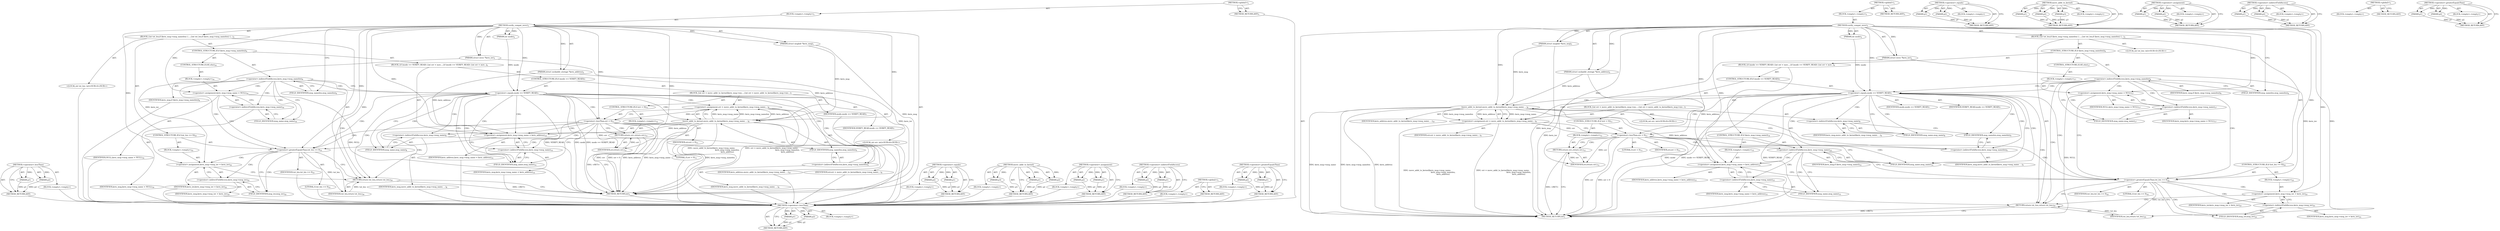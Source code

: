 digraph "&lt;operator&gt;.greaterEqualsThan" {
vulnerable_111 [label=<(METHOD,&lt;operator&gt;.lessThan)>];
vulnerable_112 [label=<(PARAM,p1)>];
vulnerable_113 [label=<(PARAM,p2)>];
vulnerable_114 [label=<(BLOCK,&lt;empty&gt;,&lt;empty&gt;)>];
vulnerable_115 [label=<(METHOD_RETURN,ANY)>];
vulnerable_6 [label=<(METHOD,&lt;global&gt;)<SUB>1</SUB>>];
vulnerable_7 [label=<(BLOCK,&lt;empty&gt;,&lt;empty&gt;)<SUB>1</SUB>>];
vulnerable_8 [label=<(METHOD,verify_compat_iovec)<SUB>1</SUB>>];
vulnerable_9 [label=<(PARAM,struct msghdr *kern_msg)<SUB>1</SUB>>];
vulnerable_10 [label=<(PARAM,struct iovec *kern_iov)<SUB>1</SUB>>];
vulnerable_11 [label=<(PARAM,struct sockaddr_storage *kern_address)<SUB>2</SUB>>];
vulnerable_12 [label=<(PARAM,int mode)<SUB>2</SUB>>];
vulnerable_13 [label=<(BLOCK,{
	int tot_len;

	if (kern_msg-&gt;msg_namelen) {
...,{
	int tot_len;

	if (kern_msg-&gt;msg_namelen) {
...)<SUB>3</SUB>>];
vulnerable_14 [label="<(LOCAL,int tot_len: int)<SUB>4</SUB>>"];
vulnerable_15 [label=<(CONTROL_STRUCTURE,IF,if (kern_msg-&gt;msg_namelen))<SUB>6</SUB>>];
vulnerable_16 [label=<(&lt;operator&gt;.indirectFieldAccess,kern_msg-&gt;msg_namelen)<SUB>6</SUB>>];
vulnerable_17 [label=<(IDENTIFIER,kern_msg,if (kern_msg-&gt;msg_namelen))<SUB>6</SUB>>];
vulnerable_18 [label=<(FIELD_IDENTIFIER,msg_namelen,msg_namelen)<SUB>6</SUB>>];
vulnerable_19 [label=<(BLOCK,{
		if (mode == VERIFY_READ) {
			int err = mov...,{
		if (mode == VERIFY_READ) {
			int err = mov...)<SUB>6</SUB>>];
vulnerable_20 [label=<(CONTROL_STRUCTURE,IF,if (mode == VERIFY_READ))<SUB>7</SUB>>];
vulnerable_21 [label=<(&lt;operator&gt;.equals,mode == VERIFY_READ)<SUB>7</SUB>>];
vulnerable_22 [label=<(IDENTIFIER,mode,mode == VERIFY_READ)<SUB>7</SUB>>];
vulnerable_23 [label=<(IDENTIFIER,VERIFY_READ,mode == VERIFY_READ)<SUB>7</SUB>>];
vulnerable_24 [label=<(BLOCK,{
			int err = move_addr_to_kernel(kern_msg-&gt;ms...,{
			int err = move_addr_to_kernel(kern_msg-&gt;ms...)<SUB>7</SUB>>];
vulnerable_25 [label="<(LOCAL,int err: int)<SUB>8</SUB>>"];
vulnerable_26 [label=<(&lt;operator&gt;.assignment,err = move_addr_to_kernel(kern_msg-&gt;msg_name,
	...)<SUB>8</SUB>>];
vulnerable_27 [label=<(IDENTIFIER,err,err = move_addr_to_kernel(kern_msg-&gt;msg_name,
	...)<SUB>8</SUB>>];
vulnerable_28 [label=<(move_addr_to_kernel,move_addr_to_kernel(kern_msg-&gt;msg_name,
						 ...)<SUB>8</SUB>>];
vulnerable_29 [label=<(&lt;operator&gt;.indirectFieldAccess,kern_msg-&gt;msg_name)<SUB>8</SUB>>];
vulnerable_30 [label=<(IDENTIFIER,kern_msg,move_addr_to_kernel(kern_msg-&gt;msg_name,
						 ...)<SUB>8</SUB>>];
vulnerable_31 [label=<(FIELD_IDENTIFIER,msg_name,msg_name)<SUB>8</SUB>>];
vulnerable_32 [label=<(&lt;operator&gt;.indirectFieldAccess,kern_msg-&gt;msg_namelen)<SUB>9</SUB>>];
vulnerable_33 [label=<(IDENTIFIER,kern_msg,move_addr_to_kernel(kern_msg-&gt;msg_name,
						 ...)<SUB>9</SUB>>];
vulnerable_34 [label=<(FIELD_IDENTIFIER,msg_namelen,msg_namelen)<SUB>9</SUB>>];
vulnerable_35 [label=<(IDENTIFIER,kern_address,move_addr_to_kernel(kern_msg-&gt;msg_name,
						 ...)<SUB>10</SUB>>];
vulnerable_36 [label=<(CONTROL_STRUCTURE,IF,if (err &lt; 0))<SUB>11</SUB>>];
vulnerable_37 [label=<(&lt;operator&gt;.lessThan,err &lt; 0)<SUB>11</SUB>>];
vulnerable_38 [label=<(IDENTIFIER,err,err &lt; 0)<SUB>11</SUB>>];
vulnerable_39 [label=<(LITERAL,0,err &lt; 0)<SUB>11</SUB>>];
vulnerable_40 [label=<(BLOCK,&lt;empty&gt;,&lt;empty&gt;)<SUB>12</SUB>>];
vulnerable_41 [label=<(RETURN,return err;,return err;)<SUB>12</SUB>>];
vulnerable_42 [label=<(IDENTIFIER,err,return err;)<SUB>12</SUB>>];
vulnerable_43 [label=<(&lt;operator&gt;.assignment,kern_msg-&gt;msg_name = kern_address)<SUB>14</SUB>>];
vulnerable_44 [label=<(&lt;operator&gt;.indirectFieldAccess,kern_msg-&gt;msg_name)<SUB>14</SUB>>];
vulnerable_45 [label=<(IDENTIFIER,kern_msg,kern_msg-&gt;msg_name = kern_address)<SUB>14</SUB>>];
vulnerable_46 [label=<(FIELD_IDENTIFIER,msg_name,msg_name)<SUB>14</SUB>>];
vulnerable_47 [label=<(IDENTIFIER,kern_address,kern_msg-&gt;msg_name = kern_address)<SUB>14</SUB>>];
vulnerable_48 [label=<(CONTROL_STRUCTURE,ELSE,else)<SUB>16</SUB>>];
vulnerable_49 [label=<(BLOCK,&lt;empty&gt;,&lt;empty&gt;)<SUB>16</SUB>>];
vulnerable_50 [label=<(&lt;operator&gt;.assignment,kern_msg-&gt;msg_name = NULL)<SUB>16</SUB>>];
vulnerable_51 [label=<(&lt;operator&gt;.indirectFieldAccess,kern_msg-&gt;msg_name)<SUB>16</SUB>>];
vulnerable_52 [label=<(IDENTIFIER,kern_msg,kern_msg-&gt;msg_name = NULL)<SUB>16</SUB>>];
vulnerable_53 [label=<(FIELD_IDENTIFIER,msg_name,msg_name)<SUB>16</SUB>>];
vulnerable_54 [label=<(IDENTIFIER,NULL,kern_msg-&gt;msg_name = NULL)<SUB>16</SUB>>];
vulnerable_55 [label=<(CONTROL_STRUCTURE,IF,if (tot_len &gt;= 0))<SUB>21</SUB>>];
vulnerable_56 [label=<(&lt;operator&gt;.greaterEqualsThan,tot_len &gt;= 0)<SUB>21</SUB>>];
vulnerable_57 [label=<(IDENTIFIER,tot_len,tot_len &gt;= 0)<SUB>21</SUB>>];
vulnerable_58 [label=<(LITERAL,0,tot_len &gt;= 0)<SUB>21</SUB>>];
vulnerable_59 [label=<(BLOCK,&lt;empty&gt;,&lt;empty&gt;)<SUB>22</SUB>>];
vulnerable_60 [label=<(&lt;operator&gt;.assignment,kern_msg-&gt;msg_iov = kern_iov)<SUB>22</SUB>>];
vulnerable_61 [label=<(&lt;operator&gt;.indirectFieldAccess,kern_msg-&gt;msg_iov)<SUB>22</SUB>>];
vulnerable_62 [label=<(IDENTIFIER,kern_msg,kern_msg-&gt;msg_iov = kern_iov)<SUB>22</SUB>>];
vulnerable_63 [label=<(FIELD_IDENTIFIER,msg_iov,msg_iov)<SUB>22</SUB>>];
vulnerable_64 [label=<(IDENTIFIER,kern_iov,kern_msg-&gt;msg_iov = kern_iov)<SUB>22</SUB>>];
vulnerable_65 [label=<(RETURN,return tot_len;,return tot_len;)<SUB>24</SUB>>];
vulnerable_66 [label=<(IDENTIFIER,tot_len,return tot_len;)<SUB>24</SUB>>];
vulnerable_67 [label=<(METHOD_RETURN,int)<SUB>1</SUB>>];
vulnerable_69 [label=<(METHOD_RETURN,ANY)<SUB>1</SUB>>];
vulnerable_95 [label=<(METHOD,&lt;operator&gt;.equals)>];
vulnerable_96 [label=<(PARAM,p1)>];
vulnerable_97 [label=<(PARAM,p2)>];
vulnerable_98 [label=<(BLOCK,&lt;empty&gt;,&lt;empty&gt;)>];
vulnerable_99 [label=<(METHOD_RETURN,ANY)>];
vulnerable_105 [label=<(METHOD,move_addr_to_kernel)>];
vulnerable_106 [label=<(PARAM,p1)>];
vulnerable_107 [label=<(PARAM,p2)>];
vulnerable_108 [label=<(PARAM,p3)>];
vulnerable_109 [label=<(BLOCK,&lt;empty&gt;,&lt;empty&gt;)>];
vulnerable_110 [label=<(METHOD_RETURN,ANY)>];
vulnerable_100 [label=<(METHOD,&lt;operator&gt;.assignment)>];
vulnerable_101 [label=<(PARAM,p1)>];
vulnerable_102 [label=<(PARAM,p2)>];
vulnerable_103 [label=<(BLOCK,&lt;empty&gt;,&lt;empty&gt;)>];
vulnerable_104 [label=<(METHOD_RETURN,ANY)>];
vulnerable_90 [label=<(METHOD,&lt;operator&gt;.indirectFieldAccess)>];
vulnerable_91 [label=<(PARAM,p1)>];
vulnerable_92 [label=<(PARAM,p2)>];
vulnerable_93 [label=<(BLOCK,&lt;empty&gt;,&lt;empty&gt;)>];
vulnerable_94 [label=<(METHOD_RETURN,ANY)>];
vulnerable_84 [label=<(METHOD,&lt;global&gt;)<SUB>1</SUB>>];
vulnerable_85 [label=<(BLOCK,&lt;empty&gt;,&lt;empty&gt;)>];
vulnerable_86 [label=<(METHOD_RETURN,ANY)>];
vulnerable_116 [label=<(METHOD,&lt;operator&gt;.greaterEqualsThan)>];
vulnerable_117 [label=<(PARAM,p1)>];
vulnerable_118 [label=<(PARAM,p2)>];
vulnerable_119 [label=<(BLOCK,&lt;empty&gt;,&lt;empty&gt;)>];
vulnerable_120 [label=<(METHOD_RETURN,ANY)>];
fixed_116 [label=<(METHOD,&lt;operator&gt;.lessThan)>];
fixed_117 [label=<(PARAM,p1)>];
fixed_118 [label=<(PARAM,p2)>];
fixed_119 [label=<(BLOCK,&lt;empty&gt;,&lt;empty&gt;)>];
fixed_120 [label=<(METHOD_RETURN,ANY)>];
fixed_6 [label=<(METHOD,&lt;global&gt;)<SUB>1</SUB>>];
fixed_7 [label=<(BLOCK,&lt;empty&gt;,&lt;empty&gt;)<SUB>1</SUB>>];
fixed_8 [label=<(METHOD,verify_compat_iovec)<SUB>1</SUB>>];
fixed_9 [label=<(PARAM,struct msghdr *kern_msg)<SUB>1</SUB>>];
fixed_10 [label=<(PARAM,struct iovec *kern_iov)<SUB>1</SUB>>];
fixed_11 [label=<(PARAM,struct sockaddr_storage *kern_address)<SUB>2</SUB>>];
fixed_12 [label=<(PARAM,int mode)<SUB>2</SUB>>];
fixed_13 [label=<(BLOCK,{
	int tot_len;

	if (kern_msg-&gt;msg_namelen) {
...,{
	int tot_len;

	if (kern_msg-&gt;msg_namelen) {
...)<SUB>3</SUB>>];
fixed_14 [label="<(LOCAL,int tot_len: int)<SUB>4</SUB>>"];
fixed_15 [label=<(CONTROL_STRUCTURE,IF,if (kern_msg-&gt;msg_namelen))<SUB>6</SUB>>];
fixed_16 [label=<(&lt;operator&gt;.indirectFieldAccess,kern_msg-&gt;msg_namelen)<SUB>6</SUB>>];
fixed_17 [label=<(IDENTIFIER,kern_msg,if (kern_msg-&gt;msg_namelen))<SUB>6</SUB>>];
fixed_18 [label=<(FIELD_IDENTIFIER,msg_namelen,msg_namelen)<SUB>6</SUB>>];
fixed_19 [label=<(BLOCK,{
		if (mode == VERIFY_READ) {
			int err = mov...,{
		if (mode == VERIFY_READ) {
			int err = mov...)<SUB>6</SUB>>];
fixed_20 [label=<(CONTROL_STRUCTURE,IF,if (mode == VERIFY_READ))<SUB>7</SUB>>];
fixed_21 [label=<(&lt;operator&gt;.equals,mode == VERIFY_READ)<SUB>7</SUB>>];
fixed_22 [label=<(IDENTIFIER,mode,mode == VERIFY_READ)<SUB>7</SUB>>];
fixed_23 [label=<(IDENTIFIER,VERIFY_READ,mode == VERIFY_READ)<SUB>7</SUB>>];
fixed_24 [label=<(BLOCK,{
			int err = move_addr_to_kernel(kern_msg-&gt;ms...,{
			int err = move_addr_to_kernel(kern_msg-&gt;ms...)<SUB>7</SUB>>];
fixed_25 [label="<(LOCAL,int err: int)<SUB>8</SUB>>"];
fixed_26 [label=<(&lt;operator&gt;.assignment,err = move_addr_to_kernel(kern_msg-&gt;msg_name,
	...)<SUB>8</SUB>>];
fixed_27 [label=<(IDENTIFIER,err,err = move_addr_to_kernel(kern_msg-&gt;msg_name,
	...)<SUB>8</SUB>>];
fixed_28 [label=<(move_addr_to_kernel,move_addr_to_kernel(kern_msg-&gt;msg_name,
						 ...)<SUB>8</SUB>>];
fixed_29 [label=<(&lt;operator&gt;.indirectFieldAccess,kern_msg-&gt;msg_name)<SUB>8</SUB>>];
fixed_30 [label=<(IDENTIFIER,kern_msg,move_addr_to_kernel(kern_msg-&gt;msg_name,
						 ...)<SUB>8</SUB>>];
fixed_31 [label=<(FIELD_IDENTIFIER,msg_name,msg_name)<SUB>8</SUB>>];
fixed_32 [label=<(&lt;operator&gt;.indirectFieldAccess,kern_msg-&gt;msg_namelen)<SUB>9</SUB>>];
fixed_33 [label=<(IDENTIFIER,kern_msg,move_addr_to_kernel(kern_msg-&gt;msg_name,
						 ...)<SUB>9</SUB>>];
fixed_34 [label=<(FIELD_IDENTIFIER,msg_namelen,msg_namelen)<SUB>9</SUB>>];
fixed_35 [label=<(IDENTIFIER,kern_address,move_addr_to_kernel(kern_msg-&gt;msg_name,
						 ...)<SUB>10</SUB>>];
fixed_36 [label=<(CONTROL_STRUCTURE,IF,if (err &lt; 0))<SUB>11</SUB>>];
fixed_37 [label=<(&lt;operator&gt;.lessThan,err &lt; 0)<SUB>11</SUB>>];
fixed_38 [label=<(IDENTIFIER,err,err &lt; 0)<SUB>11</SUB>>];
fixed_39 [label=<(LITERAL,0,err &lt; 0)<SUB>11</SUB>>];
fixed_40 [label=<(BLOCK,&lt;empty&gt;,&lt;empty&gt;)<SUB>12</SUB>>];
fixed_41 [label=<(RETURN,return err;,return err;)<SUB>12</SUB>>];
fixed_42 [label=<(IDENTIFIER,err,return err;)<SUB>12</SUB>>];
fixed_43 [label=<(CONTROL_STRUCTURE,IF,if (kern_msg-&gt;msg_name))<SUB>14</SUB>>];
fixed_44 [label=<(&lt;operator&gt;.indirectFieldAccess,kern_msg-&gt;msg_name)<SUB>14</SUB>>];
fixed_45 [label=<(IDENTIFIER,kern_msg,if (kern_msg-&gt;msg_name))<SUB>14</SUB>>];
fixed_46 [label=<(FIELD_IDENTIFIER,msg_name,msg_name)<SUB>14</SUB>>];
fixed_47 [label=<(BLOCK,&lt;empty&gt;,&lt;empty&gt;)<SUB>15</SUB>>];
fixed_48 [label=<(&lt;operator&gt;.assignment,kern_msg-&gt;msg_name = kern_address)<SUB>15</SUB>>];
fixed_49 [label=<(&lt;operator&gt;.indirectFieldAccess,kern_msg-&gt;msg_name)<SUB>15</SUB>>];
fixed_50 [label=<(IDENTIFIER,kern_msg,kern_msg-&gt;msg_name = kern_address)<SUB>15</SUB>>];
fixed_51 [label=<(FIELD_IDENTIFIER,msg_name,msg_name)<SUB>15</SUB>>];
fixed_52 [label=<(IDENTIFIER,kern_address,kern_msg-&gt;msg_name = kern_address)<SUB>15</SUB>>];
fixed_53 [label=<(CONTROL_STRUCTURE,ELSE,else)<SUB>17</SUB>>];
fixed_54 [label=<(BLOCK,&lt;empty&gt;,&lt;empty&gt;)<SUB>17</SUB>>];
fixed_55 [label=<(&lt;operator&gt;.assignment,kern_msg-&gt;msg_name = NULL)<SUB>17</SUB>>];
fixed_56 [label=<(&lt;operator&gt;.indirectFieldAccess,kern_msg-&gt;msg_name)<SUB>17</SUB>>];
fixed_57 [label=<(IDENTIFIER,kern_msg,kern_msg-&gt;msg_name = NULL)<SUB>17</SUB>>];
fixed_58 [label=<(FIELD_IDENTIFIER,msg_name,msg_name)<SUB>17</SUB>>];
fixed_59 [label=<(IDENTIFIER,NULL,kern_msg-&gt;msg_name = NULL)<SUB>17</SUB>>];
fixed_60 [label=<(CONTROL_STRUCTURE,IF,if (tot_len &gt;= 0))<SUB>22</SUB>>];
fixed_61 [label=<(&lt;operator&gt;.greaterEqualsThan,tot_len &gt;= 0)<SUB>22</SUB>>];
fixed_62 [label=<(IDENTIFIER,tot_len,tot_len &gt;= 0)<SUB>22</SUB>>];
fixed_63 [label=<(LITERAL,0,tot_len &gt;= 0)<SUB>22</SUB>>];
fixed_64 [label=<(BLOCK,&lt;empty&gt;,&lt;empty&gt;)<SUB>23</SUB>>];
fixed_65 [label=<(&lt;operator&gt;.assignment,kern_msg-&gt;msg_iov = kern_iov)<SUB>23</SUB>>];
fixed_66 [label=<(&lt;operator&gt;.indirectFieldAccess,kern_msg-&gt;msg_iov)<SUB>23</SUB>>];
fixed_67 [label=<(IDENTIFIER,kern_msg,kern_msg-&gt;msg_iov = kern_iov)<SUB>23</SUB>>];
fixed_68 [label=<(FIELD_IDENTIFIER,msg_iov,msg_iov)<SUB>23</SUB>>];
fixed_69 [label=<(IDENTIFIER,kern_iov,kern_msg-&gt;msg_iov = kern_iov)<SUB>23</SUB>>];
fixed_70 [label=<(RETURN,return tot_len;,return tot_len;)<SUB>25</SUB>>];
fixed_71 [label=<(IDENTIFIER,tot_len,return tot_len;)<SUB>25</SUB>>];
fixed_72 [label=<(METHOD_RETURN,int)<SUB>1</SUB>>];
fixed_74 [label=<(METHOD_RETURN,ANY)<SUB>1</SUB>>];
fixed_100 [label=<(METHOD,&lt;operator&gt;.equals)>];
fixed_101 [label=<(PARAM,p1)>];
fixed_102 [label=<(PARAM,p2)>];
fixed_103 [label=<(BLOCK,&lt;empty&gt;,&lt;empty&gt;)>];
fixed_104 [label=<(METHOD_RETURN,ANY)>];
fixed_110 [label=<(METHOD,move_addr_to_kernel)>];
fixed_111 [label=<(PARAM,p1)>];
fixed_112 [label=<(PARAM,p2)>];
fixed_113 [label=<(PARAM,p3)>];
fixed_114 [label=<(BLOCK,&lt;empty&gt;,&lt;empty&gt;)>];
fixed_115 [label=<(METHOD_RETURN,ANY)>];
fixed_105 [label=<(METHOD,&lt;operator&gt;.assignment)>];
fixed_106 [label=<(PARAM,p1)>];
fixed_107 [label=<(PARAM,p2)>];
fixed_108 [label=<(BLOCK,&lt;empty&gt;,&lt;empty&gt;)>];
fixed_109 [label=<(METHOD_RETURN,ANY)>];
fixed_95 [label=<(METHOD,&lt;operator&gt;.indirectFieldAccess)>];
fixed_96 [label=<(PARAM,p1)>];
fixed_97 [label=<(PARAM,p2)>];
fixed_98 [label=<(BLOCK,&lt;empty&gt;,&lt;empty&gt;)>];
fixed_99 [label=<(METHOD_RETURN,ANY)>];
fixed_89 [label=<(METHOD,&lt;global&gt;)<SUB>1</SUB>>];
fixed_90 [label=<(BLOCK,&lt;empty&gt;,&lt;empty&gt;)>];
fixed_91 [label=<(METHOD_RETURN,ANY)>];
fixed_121 [label=<(METHOD,&lt;operator&gt;.greaterEqualsThan)>];
fixed_122 [label=<(PARAM,p1)>];
fixed_123 [label=<(PARAM,p2)>];
fixed_124 [label=<(BLOCK,&lt;empty&gt;,&lt;empty&gt;)>];
fixed_125 [label=<(METHOD_RETURN,ANY)>];
vulnerable_111 -> vulnerable_112  [key=0, label="AST: "];
vulnerable_111 -> vulnerable_112  [key=1, label="DDG: "];
vulnerable_111 -> vulnerable_114  [key=0, label="AST: "];
vulnerable_111 -> vulnerable_113  [key=0, label="AST: "];
vulnerable_111 -> vulnerable_113  [key=1, label="DDG: "];
vulnerable_111 -> vulnerable_115  [key=0, label="AST: "];
vulnerable_111 -> vulnerable_115  [key=1, label="CFG: "];
vulnerable_112 -> vulnerable_115  [key=0, label="DDG: p1"];
vulnerable_113 -> vulnerable_115  [key=0, label="DDG: p2"];
vulnerable_114 -> fixed_116  [key=0];
vulnerable_115 -> fixed_116  [key=0];
vulnerable_6 -> vulnerable_7  [key=0, label="AST: "];
vulnerable_6 -> vulnerable_69  [key=0, label="AST: "];
vulnerable_6 -> vulnerable_69  [key=1, label="CFG: "];
vulnerable_7 -> vulnerable_8  [key=0, label="AST: "];
vulnerable_8 -> vulnerable_9  [key=0, label="AST: "];
vulnerable_8 -> vulnerable_9  [key=1, label="DDG: "];
vulnerable_8 -> vulnerable_10  [key=0, label="AST: "];
vulnerable_8 -> vulnerable_10  [key=1, label="DDG: "];
vulnerable_8 -> vulnerable_11  [key=0, label="AST: "];
vulnerable_8 -> vulnerable_11  [key=1, label="DDG: "];
vulnerable_8 -> vulnerable_12  [key=0, label="AST: "];
vulnerable_8 -> vulnerable_12  [key=1, label="DDG: "];
vulnerable_8 -> vulnerable_13  [key=0, label="AST: "];
vulnerable_8 -> vulnerable_67  [key=0, label="AST: "];
vulnerable_8 -> vulnerable_18  [key=0, label="CFG: "];
vulnerable_8 -> vulnerable_66  [key=0, label="DDG: "];
vulnerable_8 -> vulnerable_43  [key=0, label="DDG: "];
vulnerable_8 -> vulnerable_56  [key=0, label="DDG: "];
vulnerable_8 -> vulnerable_60  [key=0, label="DDG: "];
vulnerable_8 -> vulnerable_50  [key=0, label="DDG: "];
vulnerable_8 -> vulnerable_21  [key=0, label="DDG: "];
vulnerable_8 -> vulnerable_28  [key=0, label="DDG: "];
vulnerable_8 -> vulnerable_37  [key=0, label="DDG: "];
vulnerable_8 -> vulnerable_42  [key=0, label="DDG: "];
vulnerable_9 -> vulnerable_67  [key=0, label="DDG: kern_msg"];
vulnerable_9 -> vulnerable_28  [key=0, label="DDG: kern_msg"];
vulnerable_10 -> vulnerable_67  [key=0, label="DDG: kern_iov"];
vulnerable_10 -> vulnerable_60  [key=0, label="DDG: kern_iov"];
vulnerable_11 -> vulnerable_43  [key=0, label="DDG: kern_address"];
vulnerable_11 -> vulnerable_28  [key=0, label="DDG: kern_address"];
vulnerable_12 -> vulnerable_21  [key=0, label="DDG: mode"];
vulnerable_13 -> vulnerable_14  [key=0, label="AST: "];
vulnerable_13 -> vulnerable_15  [key=0, label="AST: "];
vulnerable_13 -> vulnerable_55  [key=0, label="AST: "];
vulnerable_13 -> vulnerable_65  [key=0, label="AST: "];
vulnerable_14 -> fixed_116  [key=0];
vulnerable_15 -> vulnerable_16  [key=0, label="AST: "];
vulnerable_15 -> vulnerable_19  [key=0, label="AST: "];
vulnerable_15 -> vulnerable_48  [key=0, label="AST: "];
vulnerable_16 -> vulnerable_17  [key=0, label="AST: "];
vulnerable_16 -> vulnerable_18  [key=0, label="AST: "];
vulnerable_16 -> vulnerable_21  [key=0, label="CFG: "];
vulnerable_16 -> vulnerable_21  [key=1, label="CDG: "];
vulnerable_16 -> vulnerable_53  [key=0, label="CFG: "];
vulnerable_16 -> vulnerable_53  [key=1, label="CDG: "];
vulnerable_16 -> vulnerable_51  [key=0, label="CDG: "];
vulnerable_16 -> vulnerable_56  [key=0, label="CDG: "];
vulnerable_16 -> vulnerable_65  [key=0, label="CDG: "];
vulnerable_16 -> vulnerable_50  [key=0, label="CDG: "];
vulnerable_17 -> fixed_116  [key=0];
vulnerable_18 -> vulnerable_16  [key=0, label="CFG: "];
vulnerable_19 -> vulnerable_20  [key=0, label="AST: "];
vulnerable_19 -> vulnerable_43  [key=0, label="AST: "];
vulnerable_20 -> vulnerable_21  [key=0, label="AST: "];
vulnerable_20 -> vulnerable_24  [key=0, label="AST: "];
vulnerable_21 -> vulnerable_22  [key=0, label="AST: "];
vulnerable_21 -> vulnerable_23  [key=0, label="AST: "];
vulnerable_21 -> vulnerable_31  [key=0, label="CFG: "];
vulnerable_21 -> vulnerable_31  [key=1, label="CDG: "];
vulnerable_21 -> vulnerable_46  [key=0, label="CFG: "];
vulnerable_21 -> vulnerable_46  [key=1, label="CDG: "];
vulnerable_21 -> vulnerable_67  [key=0, label="DDG: mode"];
vulnerable_21 -> vulnerable_67  [key=1, label="DDG: mode == VERIFY_READ"];
vulnerable_21 -> vulnerable_67  [key=2, label="DDG: VERIFY_READ"];
vulnerable_21 -> vulnerable_34  [key=0, label="CDG: "];
vulnerable_21 -> vulnerable_32  [key=0, label="CDG: "];
vulnerable_21 -> vulnerable_26  [key=0, label="CDG: "];
vulnerable_21 -> vulnerable_28  [key=0, label="CDG: "];
vulnerable_21 -> vulnerable_37  [key=0, label="CDG: "];
vulnerable_21 -> vulnerable_56  [key=0, label="CDG: "];
vulnerable_21 -> vulnerable_29  [key=0, label="CDG: "];
vulnerable_21 -> vulnerable_65  [key=0, label="CDG: "];
vulnerable_21 -> vulnerable_44  [key=0, label="CDG: "];
vulnerable_21 -> vulnerable_43  [key=0, label="CDG: "];
vulnerable_22 -> fixed_116  [key=0];
vulnerable_23 -> fixed_116  [key=0];
vulnerable_24 -> vulnerable_25  [key=0, label="AST: "];
vulnerable_24 -> vulnerable_26  [key=0, label="AST: "];
vulnerable_24 -> vulnerable_36  [key=0, label="AST: "];
vulnerable_25 -> fixed_116  [key=0];
vulnerable_26 -> vulnerable_27  [key=0, label="AST: "];
vulnerable_26 -> vulnerable_28  [key=0, label="AST: "];
vulnerable_26 -> vulnerable_37  [key=0, label="CFG: "];
vulnerable_26 -> vulnerable_37  [key=1, label="DDG: err"];
vulnerable_26 -> vulnerable_67  [key=0, label="DDG: move_addr_to_kernel(kern_msg-&gt;msg_name,
						      kern_msg-&gt;msg_namelen,
						      kern_address)"];
vulnerable_26 -> vulnerable_67  [key=1, label="DDG: err = move_addr_to_kernel(kern_msg-&gt;msg_name,
						      kern_msg-&gt;msg_namelen,
						      kern_address)"];
vulnerable_27 -> fixed_116  [key=0];
vulnerable_28 -> vulnerable_29  [key=0, label="AST: "];
vulnerable_28 -> vulnerable_32  [key=0, label="AST: "];
vulnerable_28 -> vulnerable_35  [key=0, label="AST: "];
vulnerable_28 -> vulnerable_26  [key=0, label="CFG: "];
vulnerable_28 -> vulnerable_26  [key=1, label="DDG: kern_msg-&gt;msg_name"];
vulnerable_28 -> vulnerable_26  [key=2, label="DDG: kern_msg-&gt;msg_namelen"];
vulnerable_28 -> vulnerable_26  [key=3, label="DDG: kern_address"];
vulnerable_28 -> vulnerable_67  [key=0, label="DDG: kern_msg-&gt;msg_name"];
vulnerable_28 -> vulnerable_67  [key=1, label="DDG: kern_msg-&gt;msg_namelen"];
vulnerable_28 -> vulnerable_67  [key=2, label="DDG: kern_address"];
vulnerable_28 -> vulnerable_43  [key=0, label="DDG: kern_address"];
vulnerable_29 -> vulnerable_30  [key=0, label="AST: "];
vulnerable_29 -> vulnerable_31  [key=0, label="AST: "];
vulnerable_29 -> vulnerable_34  [key=0, label="CFG: "];
vulnerable_30 -> fixed_116  [key=0];
vulnerable_31 -> vulnerable_29  [key=0, label="CFG: "];
vulnerable_32 -> vulnerable_33  [key=0, label="AST: "];
vulnerable_32 -> vulnerable_34  [key=0, label="AST: "];
vulnerable_32 -> vulnerable_28  [key=0, label="CFG: "];
vulnerable_33 -> fixed_116  [key=0];
vulnerable_34 -> vulnerable_32  [key=0, label="CFG: "];
vulnerable_35 -> fixed_116  [key=0];
vulnerable_36 -> vulnerable_37  [key=0, label="AST: "];
vulnerable_36 -> vulnerable_40  [key=0, label="AST: "];
vulnerable_37 -> vulnerable_38  [key=0, label="AST: "];
vulnerable_37 -> vulnerable_39  [key=0, label="AST: "];
vulnerable_37 -> vulnerable_41  [key=0, label="CFG: "];
vulnerable_37 -> vulnerable_41  [key=1, label="CDG: "];
vulnerable_37 -> vulnerable_46  [key=0, label="CFG: "];
vulnerable_37 -> vulnerable_46  [key=1, label="CDG: "];
vulnerable_37 -> vulnerable_67  [key=0, label="DDG: err"];
vulnerable_37 -> vulnerable_67  [key=1, label="DDG: err &lt; 0"];
vulnerable_37 -> vulnerable_42  [key=0, label="DDG: err"];
vulnerable_37 -> vulnerable_56  [key=0, label="CDG: "];
vulnerable_37 -> vulnerable_65  [key=0, label="CDG: "];
vulnerable_37 -> vulnerable_44  [key=0, label="CDG: "];
vulnerable_37 -> vulnerable_43  [key=0, label="CDG: "];
vulnerable_38 -> fixed_116  [key=0];
vulnerable_39 -> fixed_116  [key=0];
vulnerable_40 -> vulnerable_41  [key=0, label="AST: "];
vulnerable_41 -> vulnerable_42  [key=0, label="AST: "];
vulnerable_41 -> vulnerable_67  [key=0, label="CFG: "];
vulnerable_41 -> vulnerable_67  [key=1, label="DDG: &lt;RET&gt;"];
vulnerable_42 -> vulnerable_41  [key=0, label="DDG: err"];
vulnerable_43 -> vulnerable_44  [key=0, label="AST: "];
vulnerable_43 -> vulnerable_47  [key=0, label="AST: "];
vulnerable_43 -> vulnerable_56  [key=0, label="CFG: "];
vulnerable_44 -> vulnerable_45  [key=0, label="AST: "];
vulnerable_44 -> vulnerable_46  [key=0, label="AST: "];
vulnerable_44 -> vulnerable_43  [key=0, label="CFG: "];
vulnerable_45 -> fixed_116  [key=0];
vulnerable_46 -> vulnerable_44  [key=0, label="CFG: "];
vulnerable_47 -> fixed_116  [key=0];
vulnerable_48 -> vulnerable_49  [key=0, label="AST: "];
vulnerable_49 -> vulnerable_50  [key=0, label="AST: "];
vulnerable_50 -> vulnerable_51  [key=0, label="AST: "];
vulnerable_50 -> vulnerable_54  [key=0, label="AST: "];
vulnerable_50 -> vulnerable_56  [key=0, label="CFG: "];
vulnerable_50 -> vulnerable_67  [key=0, label="DDG: NULL"];
vulnerable_51 -> vulnerable_52  [key=0, label="AST: "];
vulnerable_51 -> vulnerable_53  [key=0, label="AST: "];
vulnerable_51 -> vulnerable_50  [key=0, label="CFG: "];
vulnerable_52 -> fixed_116  [key=0];
vulnerable_53 -> vulnerable_51  [key=0, label="CFG: "];
vulnerable_54 -> fixed_116  [key=0];
vulnerable_55 -> vulnerable_56  [key=0, label="AST: "];
vulnerable_55 -> vulnerable_59  [key=0, label="AST: "];
vulnerable_56 -> vulnerable_57  [key=0, label="AST: "];
vulnerable_56 -> vulnerable_58  [key=0, label="AST: "];
vulnerable_56 -> vulnerable_63  [key=0, label="CFG: "];
vulnerable_56 -> vulnerable_63  [key=1, label="CDG: "];
vulnerable_56 -> vulnerable_65  [key=0, label="CFG: "];
vulnerable_56 -> vulnerable_66  [key=0, label="DDG: tot_len"];
vulnerable_56 -> vulnerable_60  [key=0, label="CDG: "];
vulnerable_56 -> vulnerable_61  [key=0, label="CDG: "];
vulnerable_57 -> fixed_116  [key=0];
vulnerable_58 -> fixed_116  [key=0];
vulnerable_59 -> vulnerable_60  [key=0, label="AST: "];
vulnerable_60 -> vulnerable_61  [key=0, label="AST: "];
vulnerable_60 -> vulnerable_64  [key=0, label="AST: "];
vulnerable_60 -> vulnerable_65  [key=0, label="CFG: "];
vulnerable_61 -> vulnerable_62  [key=0, label="AST: "];
vulnerable_61 -> vulnerable_63  [key=0, label="AST: "];
vulnerable_61 -> vulnerable_60  [key=0, label="CFG: "];
vulnerable_62 -> fixed_116  [key=0];
vulnerable_63 -> vulnerable_61  [key=0, label="CFG: "];
vulnerable_64 -> fixed_116  [key=0];
vulnerable_65 -> vulnerable_66  [key=0, label="AST: "];
vulnerable_65 -> vulnerable_67  [key=0, label="CFG: "];
vulnerable_65 -> vulnerable_67  [key=1, label="DDG: &lt;RET&gt;"];
vulnerable_66 -> vulnerable_65  [key=0, label="DDG: tot_len"];
vulnerable_67 -> fixed_116  [key=0];
vulnerable_69 -> fixed_116  [key=0];
vulnerable_95 -> vulnerable_96  [key=0, label="AST: "];
vulnerable_95 -> vulnerable_96  [key=1, label="DDG: "];
vulnerable_95 -> vulnerable_98  [key=0, label="AST: "];
vulnerable_95 -> vulnerable_97  [key=0, label="AST: "];
vulnerable_95 -> vulnerable_97  [key=1, label="DDG: "];
vulnerable_95 -> vulnerable_99  [key=0, label="AST: "];
vulnerable_95 -> vulnerable_99  [key=1, label="CFG: "];
vulnerable_96 -> vulnerable_99  [key=0, label="DDG: p1"];
vulnerable_97 -> vulnerable_99  [key=0, label="DDG: p2"];
vulnerable_98 -> fixed_116  [key=0];
vulnerable_99 -> fixed_116  [key=0];
vulnerable_105 -> vulnerable_106  [key=0, label="AST: "];
vulnerable_105 -> vulnerable_106  [key=1, label="DDG: "];
vulnerable_105 -> vulnerable_109  [key=0, label="AST: "];
vulnerable_105 -> vulnerable_107  [key=0, label="AST: "];
vulnerable_105 -> vulnerable_107  [key=1, label="DDG: "];
vulnerable_105 -> vulnerable_110  [key=0, label="AST: "];
vulnerable_105 -> vulnerable_110  [key=1, label="CFG: "];
vulnerable_105 -> vulnerable_108  [key=0, label="AST: "];
vulnerable_105 -> vulnerable_108  [key=1, label="DDG: "];
vulnerable_106 -> vulnerable_110  [key=0, label="DDG: p1"];
vulnerable_107 -> vulnerable_110  [key=0, label="DDG: p2"];
vulnerable_108 -> vulnerable_110  [key=0, label="DDG: p3"];
vulnerable_109 -> fixed_116  [key=0];
vulnerable_110 -> fixed_116  [key=0];
vulnerable_100 -> vulnerable_101  [key=0, label="AST: "];
vulnerable_100 -> vulnerable_101  [key=1, label="DDG: "];
vulnerable_100 -> vulnerable_103  [key=0, label="AST: "];
vulnerable_100 -> vulnerable_102  [key=0, label="AST: "];
vulnerable_100 -> vulnerable_102  [key=1, label="DDG: "];
vulnerable_100 -> vulnerable_104  [key=0, label="AST: "];
vulnerable_100 -> vulnerable_104  [key=1, label="CFG: "];
vulnerable_101 -> vulnerable_104  [key=0, label="DDG: p1"];
vulnerable_102 -> vulnerable_104  [key=0, label="DDG: p2"];
vulnerable_103 -> fixed_116  [key=0];
vulnerable_104 -> fixed_116  [key=0];
vulnerable_90 -> vulnerable_91  [key=0, label="AST: "];
vulnerable_90 -> vulnerable_91  [key=1, label="DDG: "];
vulnerable_90 -> vulnerable_93  [key=0, label="AST: "];
vulnerable_90 -> vulnerable_92  [key=0, label="AST: "];
vulnerable_90 -> vulnerable_92  [key=1, label="DDG: "];
vulnerable_90 -> vulnerable_94  [key=0, label="AST: "];
vulnerable_90 -> vulnerable_94  [key=1, label="CFG: "];
vulnerable_91 -> vulnerable_94  [key=0, label="DDG: p1"];
vulnerable_92 -> vulnerable_94  [key=0, label="DDG: p2"];
vulnerable_93 -> fixed_116  [key=0];
vulnerable_94 -> fixed_116  [key=0];
vulnerable_84 -> vulnerable_85  [key=0, label="AST: "];
vulnerable_84 -> vulnerable_86  [key=0, label="AST: "];
vulnerable_84 -> vulnerable_86  [key=1, label="CFG: "];
vulnerable_85 -> fixed_116  [key=0];
vulnerable_86 -> fixed_116  [key=0];
vulnerable_116 -> vulnerable_117  [key=0, label="AST: "];
vulnerable_116 -> vulnerable_117  [key=1, label="DDG: "];
vulnerable_116 -> vulnerable_119  [key=0, label="AST: "];
vulnerable_116 -> vulnerable_118  [key=0, label="AST: "];
vulnerable_116 -> vulnerable_118  [key=1, label="DDG: "];
vulnerable_116 -> vulnerable_120  [key=0, label="AST: "];
vulnerable_116 -> vulnerable_120  [key=1, label="CFG: "];
vulnerable_117 -> vulnerable_120  [key=0, label="DDG: p1"];
vulnerable_118 -> vulnerable_120  [key=0, label="DDG: p2"];
vulnerable_119 -> fixed_116  [key=0];
vulnerable_120 -> fixed_116  [key=0];
fixed_116 -> fixed_117  [key=0, label="AST: "];
fixed_116 -> fixed_117  [key=1, label="DDG: "];
fixed_116 -> fixed_119  [key=0, label="AST: "];
fixed_116 -> fixed_118  [key=0, label="AST: "];
fixed_116 -> fixed_118  [key=1, label="DDG: "];
fixed_116 -> fixed_120  [key=0, label="AST: "];
fixed_116 -> fixed_120  [key=1, label="CFG: "];
fixed_117 -> fixed_120  [key=0, label="DDG: p1"];
fixed_118 -> fixed_120  [key=0, label="DDG: p2"];
fixed_6 -> fixed_7  [key=0, label="AST: "];
fixed_6 -> fixed_74  [key=0, label="AST: "];
fixed_6 -> fixed_74  [key=1, label="CFG: "];
fixed_7 -> fixed_8  [key=0, label="AST: "];
fixed_8 -> fixed_9  [key=0, label="AST: "];
fixed_8 -> fixed_9  [key=1, label="DDG: "];
fixed_8 -> fixed_10  [key=0, label="AST: "];
fixed_8 -> fixed_10  [key=1, label="DDG: "];
fixed_8 -> fixed_11  [key=0, label="AST: "];
fixed_8 -> fixed_11  [key=1, label="DDG: "];
fixed_8 -> fixed_12  [key=0, label="AST: "];
fixed_8 -> fixed_12  [key=1, label="DDG: "];
fixed_8 -> fixed_13  [key=0, label="AST: "];
fixed_8 -> fixed_72  [key=0, label="AST: "];
fixed_8 -> fixed_18  [key=0, label="CFG: "];
fixed_8 -> fixed_71  [key=0, label="DDG: "];
fixed_8 -> fixed_61  [key=0, label="DDG: "];
fixed_8 -> fixed_65  [key=0, label="DDG: "];
fixed_8 -> fixed_55  [key=0, label="DDG: "];
fixed_8 -> fixed_21  [key=0, label="DDG: "];
fixed_8 -> fixed_48  [key=0, label="DDG: "];
fixed_8 -> fixed_28  [key=0, label="DDG: "];
fixed_8 -> fixed_37  [key=0, label="DDG: "];
fixed_8 -> fixed_42  [key=0, label="DDG: "];
fixed_9 -> fixed_72  [key=0, label="DDG: kern_msg"];
fixed_9 -> fixed_28  [key=0, label="DDG: kern_msg"];
fixed_10 -> fixed_72  [key=0, label="DDG: kern_iov"];
fixed_10 -> fixed_65  [key=0, label="DDG: kern_iov"];
fixed_11 -> fixed_48  [key=0, label="DDG: kern_address"];
fixed_11 -> fixed_28  [key=0, label="DDG: kern_address"];
fixed_12 -> fixed_21  [key=0, label="DDG: mode"];
fixed_13 -> fixed_14  [key=0, label="AST: "];
fixed_13 -> fixed_15  [key=0, label="AST: "];
fixed_13 -> fixed_60  [key=0, label="AST: "];
fixed_13 -> fixed_70  [key=0, label="AST: "];
fixed_15 -> fixed_16  [key=0, label="AST: "];
fixed_15 -> fixed_19  [key=0, label="AST: "];
fixed_15 -> fixed_53  [key=0, label="AST: "];
fixed_16 -> fixed_17  [key=0, label="AST: "];
fixed_16 -> fixed_18  [key=0, label="AST: "];
fixed_16 -> fixed_21  [key=0, label="CFG: "];
fixed_16 -> fixed_21  [key=1, label="CDG: "];
fixed_16 -> fixed_58  [key=0, label="CFG: "];
fixed_16 -> fixed_58  [key=1, label="CDG: "];
fixed_16 -> fixed_61  [key=0, label="CDG: "];
fixed_16 -> fixed_56  [key=0, label="CDG: "];
fixed_16 -> fixed_70  [key=0, label="CDG: "];
fixed_16 -> fixed_55  [key=0, label="CDG: "];
fixed_18 -> fixed_16  [key=0, label="CFG: "];
fixed_19 -> fixed_20  [key=0, label="AST: "];
fixed_19 -> fixed_43  [key=0, label="AST: "];
fixed_20 -> fixed_21  [key=0, label="AST: "];
fixed_20 -> fixed_24  [key=0, label="AST: "];
fixed_21 -> fixed_22  [key=0, label="AST: "];
fixed_21 -> fixed_23  [key=0, label="AST: "];
fixed_21 -> fixed_31  [key=0, label="CFG: "];
fixed_21 -> fixed_31  [key=1, label="CDG: "];
fixed_21 -> fixed_46  [key=0, label="CFG: "];
fixed_21 -> fixed_46  [key=1, label="CDG: "];
fixed_21 -> fixed_72  [key=0, label="DDG: mode"];
fixed_21 -> fixed_72  [key=1, label="DDG: mode == VERIFY_READ"];
fixed_21 -> fixed_72  [key=2, label="DDG: VERIFY_READ"];
fixed_21 -> fixed_34  [key=0, label="CDG: "];
fixed_21 -> fixed_32  [key=0, label="CDG: "];
fixed_21 -> fixed_61  [key=0, label="CDG: "];
fixed_21 -> fixed_26  [key=0, label="CDG: "];
fixed_21 -> fixed_28  [key=0, label="CDG: "];
fixed_21 -> fixed_37  [key=0, label="CDG: "];
fixed_21 -> fixed_70  [key=0, label="CDG: "];
fixed_21 -> fixed_29  [key=0, label="CDG: "];
fixed_21 -> fixed_44  [key=0, label="CDG: "];
fixed_24 -> fixed_25  [key=0, label="AST: "];
fixed_24 -> fixed_26  [key=0, label="AST: "];
fixed_24 -> fixed_36  [key=0, label="AST: "];
fixed_26 -> fixed_27  [key=0, label="AST: "];
fixed_26 -> fixed_28  [key=0, label="AST: "];
fixed_26 -> fixed_37  [key=0, label="CFG: "];
fixed_26 -> fixed_37  [key=1, label="DDG: err"];
fixed_26 -> fixed_72  [key=0, label="DDG: move_addr_to_kernel(kern_msg-&gt;msg_name,
						      kern_msg-&gt;msg_namelen,
						      kern_address)"];
fixed_26 -> fixed_72  [key=1, label="DDG: err = move_addr_to_kernel(kern_msg-&gt;msg_name,
						      kern_msg-&gt;msg_namelen,
						      kern_address)"];
fixed_28 -> fixed_29  [key=0, label="AST: "];
fixed_28 -> fixed_32  [key=0, label="AST: "];
fixed_28 -> fixed_35  [key=0, label="AST: "];
fixed_28 -> fixed_26  [key=0, label="CFG: "];
fixed_28 -> fixed_26  [key=1, label="DDG: kern_msg-&gt;msg_name"];
fixed_28 -> fixed_26  [key=2, label="DDG: kern_msg-&gt;msg_namelen"];
fixed_28 -> fixed_26  [key=3, label="DDG: kern_address"];
fixed_28 -> fixed_72  [key=0, label="DDG: kern_msg-&gt;msg_name"];
fixed_28 -> fixed_72  [key=1, label="DDG: kern_msg-&gt;msg_namelen"];
fixed_28 -> fixed_72  [key=2, label="DDG: kern_address"];
fixed_28 -> fixed_48  [key=0, label="DDG: kern_address"];
fixed_29 -> fixed_30  [key=0, label="AST: "];
fixed_29 -> fixed_31  [key=0, label="AST: "];
fixed_29 -> fixed_34  [key=0, label="CFG: "];
fixed_31 -> fixed_29  [key=0, label="CFG: "];
fixed_32 -> fixed_33  [key=0, label="AST: "];
fixed_32 -> fixed_34  [key=0, label="AST: "];
fixed_32 -> fixed_28  [key=0, label="CFG: "];
fixed_34 -> fixed_32  [key=0, label="CFG: "];
fixed_36 -> fixed_37  [key=0, label="AST: "];
fixed_36 -> fixed_40  [key=0, label="AST: "];
fixed_37 -> fixed_38  [key=0, label="AST: "];
fixed_37 -> fixed_39  [key=0, label="AST: "];
fixed_37 -> fixed_41  [key=0, label="CFG: "];
fixed_37 -> fixed_41  [key=1, label="CDG: "];
fixed_37 -> fixed_46  [key=0, label="CFG: "];
fixed_37 -> fixed_46  [key=1, label="CDG: "];
fixed_37 -> fixed_72  [key=0, label="DDG: err"];
fixed_37 -> fixed_72  [key=1, label="DDG: err &lt; 0"];
fixed_37 -> fixed_42  [key=0, label="DDG: err"];
fixed_37 -> fixed_61  [key=0, label="CDG: "];
fixed_37 -> fixed_70  [key=0, label="CDG: "];
fixed_37 -> fixed_44  [key=0, label="CDG: "];
fixed_40 -> fixed_41  [key=0, label="AST: "];
fixed_41 -> fixed_42  [key=0, label="AST: "];
fixed_41 -> fixed_72  [key=0, label="CFG: "];
fixed_41 -> fixed_72  [key=1, label="DDG: &lt;RET&gt;"];
fixed_42 -> fixed_41  [key=0, label="DDG: err"];
fixed_43 -> fixed_44  [key=0, label="AST: "];
fixed_43 -> fixed_47  [key=0, label="AST: "];
fixed_44 -> fixed_45  [key=0, label="AST: "];
fixed_44 -> fixed_46  [key=0, label="AST: "];
fixed_44 -> fixed_51  [key=0, label="CFG: "];
fixed_44 -> fixed_51  [key=1, label="CDG: "];
fixed_44 -> fixed_61  [key=0, label="CFG: "];
fixed_44 -> fixed_48  [key=0, label="CDG: "];
fixed_44 -> fixed_49  [key=0, label="CDG: "];
fixed_46 -> fixed_44  [key=0, label="CFG: "];
fixed_47 -> fixed_48  [key=0, label="AST: "];
fixed_48 -> fixed_49  [key=0, label="AST: "];
fixed_48 -> fixed_52  [key=0, label="AST: "];
fixed_48 -> fixed_61  [key=0, label="CFG: "];
fixed_49 -> fixed_50  [key=0, label="AST: "];
fixed_49 -> fixed_51  [key=0, label="AST: "];
fixed_49 -> fixed_48  [key=0, label="CFG: "];
fixed_51 -> fixed_49  [key=0, label="CFG: "];
fixed_53 -> fixed_54  [key=0, label="AST: "];
fixed_54 -> fixed_55  [key=0, label="AST: "];
fixed_55 -> fixed_56  [key=0, label="AST: "];
fixed_55 -> fixed_59  [key=0, label="AST: "];
fixed_55 -> fixed_61  [key=0, label="CFG: "];
fixed_55 -> fixed_72  [key=0, label="DDG: NULL"];
fixed_56 -> fixed_57  [key=0, label="AST: "];
fixed_56 -> fixed_58  [key=0, label="AST: "];
fixed_56 -> fixed_55  [key=0, label="CFG: "];
fixed_58 -> fixed_56  [key=0, label="CFG: "];
fixed_60 -> fixed_61  [key=0, label="AST: "];
fixed_60 -> fixed_64  [key=0, label="AST: "];
fixed_61 -> fixed_62  [key=0, label="AST: "];
fixed_61 -> fixed_63  [key=0, label="AST: "];
fixed_61 -> fixed_68  [key=0, label="CFG: "];
fixed_61 -> fixed_68  [key=1, label="CDG: "];
fixed_61 -> fixed_70  [key=0, label="CFG: "];
fixed_61 -> fixed_71  [key=0, label="DDG: tot_len"];
fixed_61 -> fixed_66  [key=0, label="CDG: "];
fixed_61 -> fixed_65  [key=0, label="CDG: "];
fixed_64 -> fixed_65  [key=0, label="AST: "];
fixed_65 -> fixed_66  [key=0, label="AST: "];
fixed_65 -> fixed_69  [key=0, label="AST: "];
fixed_65 -> fixed_70  [key=0, label="CFG: "];
fixed_66 -> fixed_67  [key=0, label="AST: "];
fixed_66 -> fixed_68  [key=0, label="AST: "];
fixed_66 -> fixed_65  [key=0, label="CFG: "];
fixed_68 -> fixed_66  [key=0, label="CFG: "];
fixed_70 -> fixed_71  [key=0, label="AST: "];
fixed_70 -> fixed_72  [key=0, label="CFG: "];
fixed_70 -> fixed_72  [key=1, label="DDG: &lt;RET&gt;"];
fixed_71 -> fixed_70  [key=0, label="DDG: tot_len"];
fixed_100 -> fixed_101  [key=0, label="AST: "];
fixed_100 -> fixed_101  [key=1, label="DDG: "];
fixed_100 -> fixed_103  [key=0, label="AST: "];
fixed_100 -> fixed_102  [key=0, label="AST: "];
fixed_100 -> fixed_102  [key=1, label="DDG: "];
fixed_100 -> fixed_104  [key=0, label="AST: "];
fixed_100 -> fixed_104  [key=1, label="CFG: "];
fixed_101 -> fixed_104  [key=0, label="DDG: p1"];
fixed_102 -> fixed_104  [key=0, label="DDG: p2"];
fixed_110 -> fixed_111  [key=0, label="AST: "];
fixed_110 -> fixed_111  [key=1, label="DDG: "];
fixed_110 -> fixed_114  [key=0, label="AST: "];
fixed_110 -> fixed_112  [key=0, label="AST: "];
fixed_110 -> fixed_112  [key=1, label="DDG: "];
fixed_110 -> fixed_115  [key=0, label="AST: "];
fixed_110 -> fixed_115  [key=1, label="CFG: "];
fixed_110 -> fixed_113  [key=0, label="AST: "];
fixed_110 -> fixed_113  [key=1, label="DDG: "];
fixed_111 -> fixed_115  [key=0, label="DDG: p1"];
fixed_112 -> fixed_115  [key=0, label="DDG: p2"];
fixed_113 -> fixed_115  [key=0, label="DDG: p3"];
fixed_105 -> fixed_106  [key=0, label="AST: "];
fixed_105 -> fixed_106  [key=1, label="DDG: "];
fixed_105 -> fixed_108  [key=0, label="AST: "];
fixed_105 -> fixed_107  [key=0, label="AST: "];
fixed_105 -> fixed_107  [key=1, label="DDG: "];
fixed_105 -> fixed_109  [key=0, label="AST: "];
fixed_105 -> fixed_109  [key=1, label="CFG: "];
fixed_106 -> fixed_109  [key=0, label="DDG: p1"];
fixed_107 -> fixed_109  [key=0, label="DDG: p2"];
fixed_95 -> fixed_96  [key=0, label="AST: "];
fixed_95 -> fixed_96  [key=1, label="DDG: "];
fixed_95 -> fixed_98  [key=0, label="AST: "];
fixed_95 -> fixed_97  [key=0, label="AST: "];
fixed_95 -> fixed_97  [key=1, label="DDG: "];
fixed_95 -> fixed_99  [key=0, label="AST: "];
fixed_95 -> fixed_99  [key=1, label="CFG: "];
fixed_96 -> fixed_99  [key=0, label="DDG: p1"];
fixed_97 -> fixed_99  [key=0, label="DDG: p2"];
fixed_89 -> fixed_90  [key=0, label="AST: "];
fixed_89 -> fixed_91  [key=0, label="AST: "];
fixed_89 -> fixed_91  [key=1, label="CFG: "];
fixed_121 -> fixed_122  [key=0, label="AST: "];
fixed_121 -> fixed_122  [key=1, label="DDG: "];
fixed_121 -> fixed_124  [key=0, label="AST: "];
fixed_121 -> fixed_123  [key=0, label="AST: "];
fixed_121 -> fixed_123  [key=1, label="DDG: "];
fixed_121 -> fixed_125  [key=0, label="AST: "];
fixed_121 -> fixed_125  [key=1, label="CFG: "];
fixed_122 -> fixed_125  [key=0, label="DDG: p1"];
fixed_123 -> fixed_125  [key=0, label="DDG: p2"];
}
